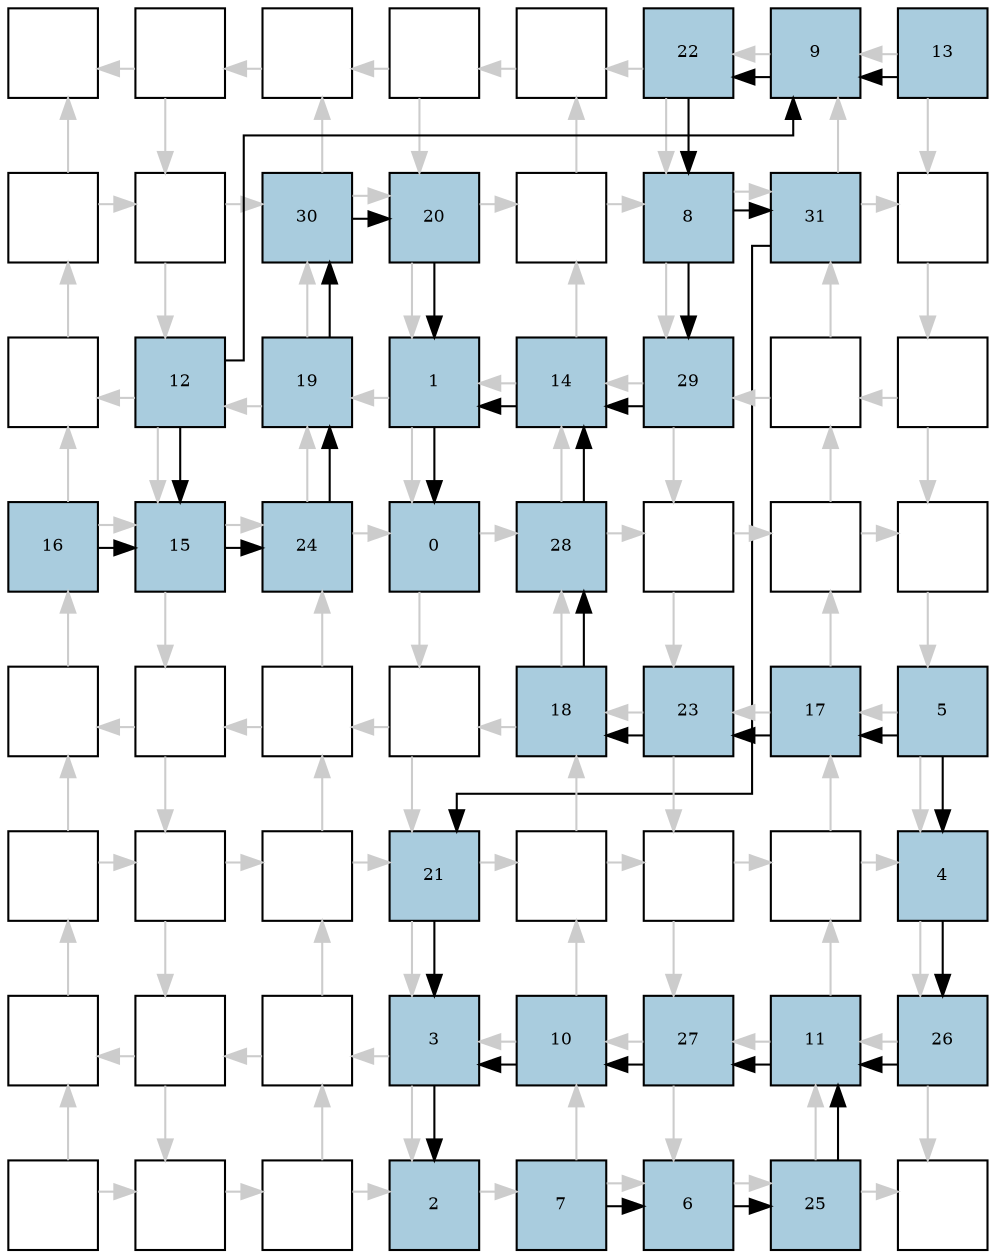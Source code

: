 digraph layout{
rankdir=TB; 

splines=ortho; 

node [style=filled shape=square fixedsize=true width=0.6];
0[label="", fontsize=8, fillcolor="#ffffff"];
1[label="", fontsize=8, fillcolor="#ffffff"];
2[label="", fontsize=8, fillcolor="#ffffff"];
3[label="", fontsize=8, fillcolor="#ffffff"];
4[label="", fontsize=8, fillcolor="#ffffff"];
5[label="22", fontsize=8, fillcolor="#a9ccde"];
6[label="9", fontsize=8, fillcolor="#a9ccde"];
7[label="13", fontsize=8, fillcolor="#a9ccde"];
8[label="", fontsize=8, fillcolor="#ffffff"];
9[label="", fontsize=8, fillcolor="#ffffff"];
10[label="30", fontsize=8, fillcolor="#a9ccde"];
11[label="20", fontsize=8, fillcolor="#a9ccde"];
12[label="", fontsize=8, fillcolor="#ffffff"];
13[label="8", fontsize=8, fillcolor="#a9ccde"];
14[label="31", fontsize=8, fillcolor="#a9ccde"];
15[label="", fontsize=8, fillcolor="#ffffff"];
16[label="", fontsize=8, fillcolor="#ffffff"];
17[label="12", fontsize=8, fillcolor="#a9ccde"];
18[label="19", fontsize=8, fillcolor="#a9ccde"];
19[label="1", fontsize=8, fillcolor="#a9ccde"];
20[label="14", fontsize=8, fillcolor="#a9ccde"];
21[label="29", fontsize=8, fillcolor="#a9ccde"];
22[label="", fontsize=8, fillcolor="#ffffff"];
23[label="", fontsize=8, fillcolor="#ffffff"];
24[label="16", fontsize=8, fillcolor="#a9ccde"];
25[label="15", fontsize=8, fillcolor="#a9ccde"];
26[label="24", fontsize=8, fillcolor="#a9ccde"];
27[label="0", fontsize=8, fillcolor="#a9ccde"];
28[label="28", fontsize=8, fillcolor="#a9ccde"];
29[label="", fontsize=8, fillcolor="#ffffff"];
30[label="", fontsize=8, fillcolor="#ffffff"];
31[label="", fontsize=8, fillcolor="#ffffff"];
32[label="", fontsize=8, fillcolor="#ffffff"];
33[label="", fontsize=8, fillcolor="#ffffff"];
34[label="", fontsize=8, fillcolor="#ffffff"];
35[label="", fontsize=8, fillcolor="#ffffff"];
36[label="18", fontsize=8, fillcolor="#a9ccde"];
37[label="23", fontsize=8, fillcolor="#a9ccde"];
38[label="17", fontsize=8, fillcolor="#a9ccde"];
39[label="5", fontsize=8, fillcolor="#a9ccde"];
40[label="", fontsize=8, fillcolor="#ffffff"];
41[label="", fontsize=8, fillcolor="#ffffff"];
42[label="", fontsize=8, fillcolor="#ffffff"];
43[label="21", fontsize=8, fillcolor="#a9ccde"];
44[label="", fontsize=8, fillcolor="#ffffff"];
45[label="", fontsize=8, fillcolor="#ffffff"];
46[label="", fontsize=8, fillcolor="#ffffff"];
47[label="4", fontsize=8, fillcolor="#a9ccde"];
48[label="", fontsize=8, fillcolor="#ffffff"];
49[label="", fontsize=8, fillcolor="#ffffff"];
50[label="", fontsize=8, fillcolor="#ffffff"];
51[label="3", fontsize=8, fillcolor="#a9ccde"];
52[label="10", fontsize=8, fillcolor="#a9ccde"];
53[label="27", fontsize=8, fillcolor="#a9ccde"];
54[label="11", fontsize=8, fillcolor="#a9ccde"];
55[label="26", fontsize=8, fillcolor="#a9ccde"];
56[label="", fontsize=8, fillcolor="#ffffff"];
57[label="", fontsize=8, fillcolor="#ffffff"];
58[label="", fontsize=8, fillcolor="#ffffff"];
59[label="2", fontsize=8, fillcolor="#a9ccde"];
60[label="7", fontsize=8, fillcolor="#a9ccde"];
61[label="6", fontsize=8, fillcolor="#a9ccde"];
62[label="25", fontsize=8, fillcolor="#a9ccde"];
63[label="", fontsize=8, fillcolor="#ffffff"];
edge [constraint=false, style=vis];
1 -> 0 [color="#cccccc"];
1 -> 9 [color="#cccccc"];
2 -> 1 [color="#cccccc"];
3 -> 2 [color="#cccccc"];
3 -> 11 [color="#cccccc"];
4 -> 3 [color="#cccccc"];
5 -> 4 [color="#cccccc"];
5 -> 13 [color="#cccccc"];
6 -> 5 [color="#cccccc"];
7 -> 6 [color="#cccccc"];
7 -> 15 [color="#cccccc"];
8 -> 9 [color="#cccccc"];
8 -> 0 [color="#cccccc"];
9 -> 17 [color="#cccccc"];
9 -> 10 [color="#cccccc"];
10 -> 11 [color="#cccccc"];
10 -> 2 [color="#cccccc"];
11 -> 19 [color="#cccccc"];
11 -> 12 [color="#cccccc"];
12 -> 13 [color="#cccccc"];
12 -> 4 [color="#cccccc"];
13 -> 21 [color="#cccccc"];
13 -> 14 [color="#cccccc"];
14 -> 15 [color="#cccccc"];
14 -> 6 [color="#cccccc"];
15 -> 23 [color="#cccccc"];
16 -> 8 [color="#cccccc"];
17 -> 16 [color="#cccccc"];
17 -> 25 [color="#cccccc"];
18 -> 10 [color="#cccccc"];
18 -> 17 [color="#cccccc"];
19 -> 18 [color="#cccccc"];
19 -> 27 [color="#cccccc"];
20 -> 12 [color="#cccccc"];
20 -> 19 [color="#cccccc"];
21 -> 20 [color="#cccccc"];
21 -> 29 [color="#cccccc"];
22 -> 14 [color="#cccccc"];
22 -> 21 [color="#cccccc"];
23 -> 22 [color="#cccccc"];
23 -> 31 [color="#cccccc"];
24 -> 25 [color="#cccccc"];
24 -> 16 [color="#cccccc"];
25 -> 33 [color="#cccccc"];
25 -> 26 [color="#cccccc"];
26 -> 27 [color="#cccccc"];
26 -> 18 [color="#cccccc"];
27 -> 35 [color="#cccccc"];
27 -> 28 [color="#cccccc"];
28 -> 29 [color="#cccccc"];
28 -> 20 [color="#cccccc"];
29 -> 37 [color="#cccccc"];
29 -> 30 [color="#cccccc"];
30 -> 31 [color="#cccccc"];
30 -> 22 [color="#cccccc"];
31 -> 39 [color="#cccccc"];
32 -> 24 [color="#cccccc"];
33 -> 32 [color="#cccccc"];
33 -> 41 [color="#cccccc"];
34 -> 26 [color="#cccccc"];
34 -> 33 [color="#cccccc"];
35 -> 34 [color="#cccccc"];
35 -> 43 [color="#cccccc"];
36 -> 28 [color="#cccccc"];
36 -> 35 [color="#cccccc"];
37 -> 36 [color="#cccccc"];
37 -> 45 [color="#cccccc"];
38 -> 30 [color="#cccccc"];
38 -> 37 [color="#cccccc"];
39 -> 38 [color="#cccccc"];
39 -> 47 [color="#cccccc"];
40 -> 41 [color="#cccccc"];
40 -> 32 [color="#cccccc"];
41 -> 49 [color="#cccccc"];
41 -> 42 [color="#cccccc"];
42 -> 43 [color="#cccccc"];
42 -> 34 [color="#cccccc"];
43 -> 51 [color="#cccccc"];
43 -> 44 [color="#cccccc"];
44 -> 45 [color="#cccccc"];
44 -> 36 [color="#cccccc"];
45 -> 53 [color="#cccccc"];
45 -> 46 [color="#cccccc"];
46 -> 47 [color="#cccccc"];
46 -> 38 [color="#cccccc"];
47 -> 55 [color="#cccccc"];
48 -> 40 [color="#cccccc"];
49 -> 48 [color="#cccccc"];
49 -> 57 [color="#cccccc"];
50 -> 42 [color="#cccccc"];
50 -> 49 [color="#cccccc"];
51 -> 50 [color="#cccccc"];
51 -> 59 [color="#cccccc"];
52 -> 44 [color="#cccccc"];
52 -> 51 [color="#cccccc"];
53 -> 52 [color="#cccccc"];
53 -> 61 [color="#cccccc"];
54 -> 46 [color="#cccccc"];
54 -> 53 [color="#cccccc"];
55 -> 54 [color="#cccccc"];
55 -> 63 [color="#cccccc"];
56 -> 57 [color="#cccccc"];
56 -> 48 [color="#cccccc"];
57 -> 58 [color="#cccccc"];
58 -> 59 [color="#cccccc"];
58 -> 50 [color="#cccccc"];
59 -> 60 [color="#cccccc"];
60 -> 61 [color="#cccccc"];
60 -> 52 [color="#cccccc"];
61 -> 62 [color="#cccccc"];
62 -> 63 [color="#cccccc"];
62 -> 54 [color="#cccccc"];
17 -> 6;
7 -> 6;
54 -> 53;
53 -> 52;
6 -> 5;
5 -> 13;
60 -> 61;
39 -> 47;
24 -> 25;
17 -> 25;
51 -> 59;
39 -> 38;
38 -> 37;
37 -> 36;
36 -> 28;
28 -> 20;
13 -> 21;
21 -> 20;
20 -> 19;
25 -> 26;
26 -> 18;
18 -> 10;
10 -> 11;
11 -> 19;
19 -> 27;
61 -> 62;
62 -> 54;
47 -> 55;
55 -> 54;
52 -> 51;
13 -> 14;
14 -> 43;
43 -> 51;
edge [constraint=true, style=invis];
0 -> 8 -> 16 -> 24 -> 32 -> 40 -> 48 -> 56;
1 -> 9 -> 17 -> 25 -> 33 -> 41 -> 49 -> 57;
2 -> 10 -> 18 -> 26 -> 34 -> 42 -> 50 -> 58;
3 -> 11 -> 19 -> 27 -> 35 -> 43 -> 51 -> 59;
4 -> 12 -> 20 -> 28 -> 36 -> 44 -> 52 -> 60;
5 -> 13 -> 21 -> 29 -> 37 -> 45 -> 53 -> 61;
6 -> 14 -> 22 -> 30 -> 38 -> 46 -> 54 -> 62;
7 -> 15 -> 23 -> 31 -> 39 -> 47 -> 55 -> 63;
rank = same { 0 -> 1 -> 2 -> 3 -> 4 -> 5 -> 6 -> 7;};
rank = same { 8 -> 9 -> 10 -> 11 -> 12 -> 13 -> 14 -> 15;};
rank = same { 16 -> 17 -> 18 -> 19 -> 20 -> 21 -> 22 -> 23;};
rank = same { 24 -> 25 -> 26 -> 27 -> 28 -> 29 -> 30 -> 31;};
rank = same { 32 -> 33 -> 34 -> 35 -> 36 -> 37 -> 38 -> 39;};
rank = same { 40 -> 41 -> 42 -> 43 -> 44 -> 45 -> 46 -> 47;};
rank = same { 48 -> 49 -> 50 -> 51 -> 52 -> 53 -> 54 -> 55;};
rank = same { 56 -> 57 -> 58 -> 59 -> 60 -> 61 -> 62 -> 63;};
}
